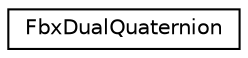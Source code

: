 digraph "クラス階層図"
{
  edge [fontname="Helvetica",fontsize="10",labelfontname="Helvetica",labelfontsize="10"];
  node [fontname="Helvetica",fontsize="10",shape=record];
  rankdir="LR";
  Node0 [label="FbxDualQuaternion",height=0.2,width=0.4,color="black", fillcolor="white", style="filled",URL="$class_fbx_dual_quaternion.html"];
}
